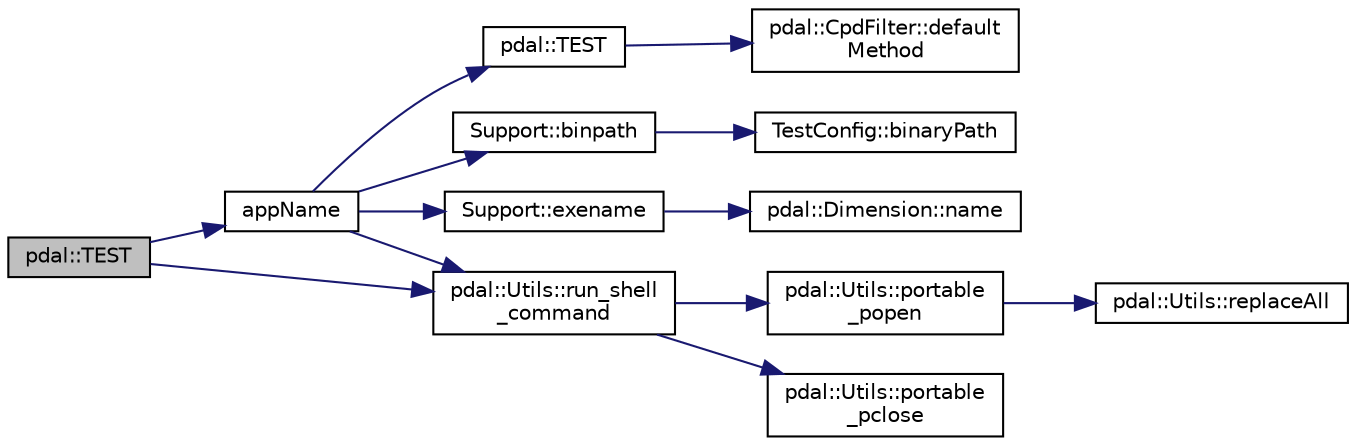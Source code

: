digraph "pdal::TEST"
{
  edge [fontname="Helvetica",fontsize="10",labelfontname="Helvetica",labelfontsize="10"];
  node [fontname="Helvetica",fontsize="10",shape=record];
  rankdir="LR";
  Node1 [label="pdal::TEST",height=0.2,width=0.4,color="black", fillcolor="grey75", style="filled", fontcolor="black"];
  Node1 -> Node2 [color="midnightblue",fontsize="10",style="solid",fontname="Helvetica"];
  Node2 [label="appName",height=0.2,width=0.4,color="black", fillcolor="white", style="filled",URL="$pc2pcTest_8cpp.html#afbd74d116f73f165ec877cdade110b3b"];
  Node2 -> Node3 [color="midnightblue",fontsize="10",style="solid",fontname="Helvetica"];
  Node3 [label="Support::binpath",height=0.2,width=0.4,color="black", fillcolor="white", style="filled",URL="$classSupport.html#a971cbd16fbe820e56449268eb51ab34f"];
  Node3 -> Node4 [color="midnightblue",fontsize="10",style="solid",fontname="Helvetica"];
  Node4 [label="TestConfig::binaryPath",height=0.2,width=0.4,color="black", fillcolor="white", style="filled",URL="$namespaceTestConfig.html#afe7849f5480837fa95084b466d22c603"];
  Node2 -> Node5 [color="midnightblue",fontsize="10",style="solid",fontname="Helvetica"];
  Node5 [label="Support::exename",height=0.2,width=0.4,color="black", fillcolor="white", style="filled",URL="$classSupport.html#a37a80a3c6bd89bcb38f46c12e97010a4"];
  Node5 -> Node6 [color="midnightblue",fontsize="10",style="solid",fontname="Helvetica"];
  Node6 [label="pdal::Dimension::name",height=0.2,width=0.4,color="black", fillcolor="white", style="filled",URL="$namespacepdal_1_1Dimension.html#af3176b0b7e6b4be000317846cf7c2718"];
  Node2 -> Node7 [color="midnightblue",fontsize="10",style="solid",fontname="Helvetica"];
  Node7 [label="pdal::Utils::run_shell\l_command",height=0.2,width=0.4,color="black", fillcolor="white", style="filled",URL="$namespacepdal_1_1Utils.html#a5f9f634d9b887cdc8a1740f2725e3f56"];
  Node7 -> Node8 [color="midnightblue",fontsize="10",style="solid",fontname="Helvetica"];
  Node8 [label="pdal::Utils::portable\l_popen",height=0.2,width=0.4,color="black", fillcolor="white", style="filled",URL="$namespacepdal_1_1Utils.html#a0dc879c4fedda93f12c44e08ac89ae12"];
  Node8 -> Node9 [color="midnightblue",fontsize="10",style="solid",fontname="Helvetica"];
  Node9 [label="pdal::Utils::replaceAll",height=0.2,width=0.4,color="black", fillcolor="white", style="filled",URL="$namespacepdal_1_1Utils.html#aee933a3f2afb351283582a3a50319fca"];
  Node7 -> Node10 [color="midnightblue",fontsize="10",style="solid",fontname="Helvetica"];
  Node10 [label="pdal::Utils::portable\l_pclose",height=0.2,width=0.4,color="black", fillcolor="white", style="filled",URL="$namespacepdal_1_1Utils.html#a6c26063d8fb4f02f28d5b1608ab8ea60"];
  Node2 -> Node11 [color="midnightblue",fontsize="10",style="solid",fontname="Helvetica"];
  Node11 [label="pdal::TEST",height=0.2,width=0.4,color="black", fillcolor="white", style="filled",URL="$namespacepdal.html#a92dc84689275600c36ba420631406540"];
  Node11 -> Node12 [color="midnightblue",fontsize="10",style="solid",fontname="Helvetica"];
  Node12 [label="pdal::CpdFilter::default\lMethod",height=0.2,width=0.4,color="black", fillcolor="white", style="filled",URL="$classpdal_1_1CpdFilter.html#a5763b0764c0c394ddb1108b883df9edb"];
  Node1 -> Node7 [color="midnightblue",fontsize="10",style="solid",fontname="Helvetica"];
}
